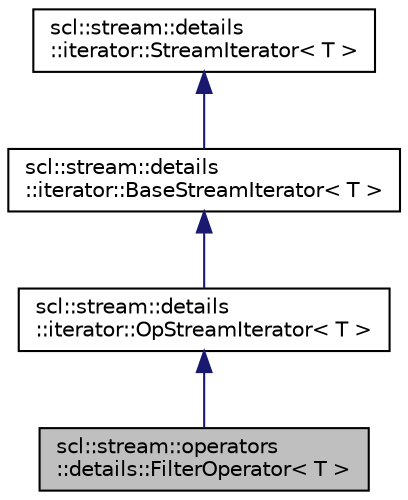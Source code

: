 digraph "scl::stream::operators::details::FilterOperator&lt; T &gt;"
{
  edge [fontname="Helvetica",fontsize="10",labelfontname="Helvetica",labelfontsize="10"];
  node [fontname="Helvetica",fontsize="10",shape=record];
  Node0 [label="scl::stream::operators\l::details::FilterOperator\< T \>",height=0.2,width=0.4,color="black", fillcolor="grey75", style="filled", fontcolor="black"];
  Node1 -> Node0 [dir="back",color="midnightblue",fontsize="10",style="solid",fontname="Helvetica"];
  Node1 [label="scl::stream::details\l::iterator::OpStreamIterator\< T \>",height=0.2,width=0.4,color="black", fillcolor="white", style="filled",URL="$classscl_1_1stream_1_1details_1_1iterator_1_1_op_stream_iterator.html"];
  Node2 -> Node1 [dir="back",color="midnightblue",fontsize="10",style="solid",fontname="Helvetica"];
  Node2 [label="scl::stream::details\l::iterator::BaseStreamIterator\< T \>",height=0.2,width=0.4,color="black", fillcolor="white", style="filled",URL="$classscl_1_1stream_1_1details_1_1iterator_1_1_base_stream_iterator.html",tooltip="A class for iterators that start a stream chain. "];
  Node3 -> Node2 [dir="back",color="midnightblue",fontsize="10",style="solid",fontname="Helvetica"];
  Node3 [label="scl::stream::details\l::iterator::StreamIterator\< T \>",height=0.2,width=0.4,color="black", fillcolor="white", style="filled",URL="$classscl_1_1stream_1_1details_1_1iterator_1_1_stream_iterator.html",tooltip="Abstract base class for stream iterators defining the required behavior. "];
}
